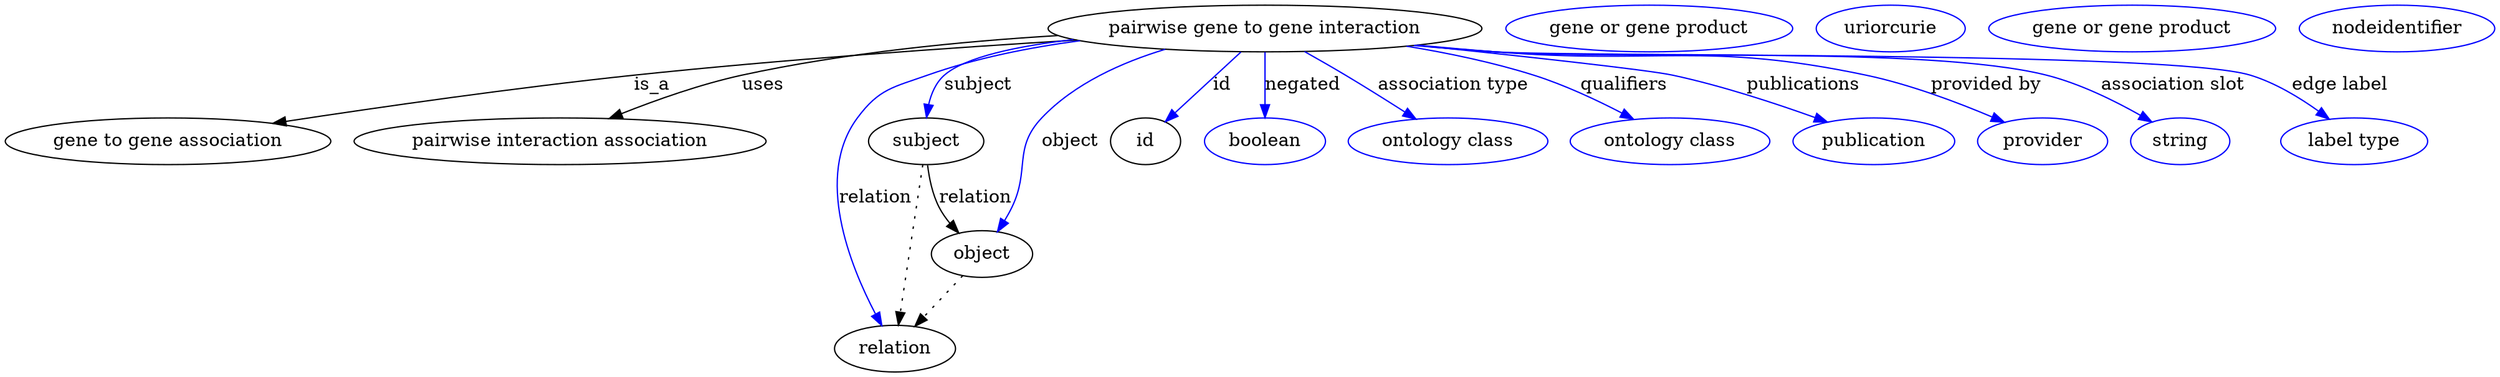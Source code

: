 digraph {
	graph [bb="0,0,1537.5,281"];
	node [label="\N"];
	"pairwise gene to gene interaction"	[height=0.5,
		label="pairwise gene to gene interaction",
		pos="793.3,263",
		width=3.5275];
	"gene to gene association"	[height=0.5,
		pos="96.3,177",
		width=2.675];
	"pairwise gene to gene interaction" -> "gene to gene association"	[label=is_a,
		lp="391.58,220",
		pos="e,159.67,190.58 679.36,255.03 596.15,249.28 480.69,239.97 379.75,227 308.02,217.78 226.75,203.32 169.68,192.49"];
	"pairwise interaction association"	[height=0.5,
		pos="332.3,177",
		width=3.3777];
	"pairwise gene to gene interaction" -> "pairwise interaction association"	[label=uses,
		lp="456.36,220",
		pos="e,362.71,194.43 669.25,258.98 601.79,255 517.4,246.19 444.19,227 419.29,220.47 392.84,209.12 371.91,198.98"];
	subject	[height=0.5,
		pos="560.3,177",
		width=0.97656];
	"pairwise gene to gene interaction" -> subject	[color=blue,
		label=subject,
		lp="598.13,220",
		pos="e,561.95,195.02 682,254.3 638.04,249.16 594.09,240.74 577.65,227 570.95,221.41 566.84,213.05 564.31,204.81",
		style=solid];
	relation	[height=0.5,
		pos="540.3,18",
		width=1.031];
	"pairwise gene to gene interaction" -> relation	[color=blue,
		label=relation,
		lp="524.68,134",
		pos="e,531.32,35.603 680.7,254.66 642.79,249.63 600.86,241.17 564.3,227 540.39,217.73 530.18,216.56 516.3,195 486.56,148.78 509.87,81.6 \
526.77,45.055",
		style=solid];
	object	[height=0.5,
		pos="600.3,91",
		width=0.88096];
	"pairwise gene to gene interaction" -> object	[color=blue,
		label=object,
		lp="657.4,177",
		pos="e,608.87,108.54 730.2,247.38 699.33,237.3 663.8,220.92 640.09,195 618.58,171.48 629.35,156.51 617.3,127 616.05,123.94 614.65,120.76 \
613.22,117.63",
		style=solid];
	id	[height=0.5,
		pos="710.3,177",
		width=0.75];
	"pairwise gene to gene interaction" -> id	[color=blue,
		label=id,
		lp="762.75,220",
		pos="e,724.58,192.46 776.5,245 763.63,231.98 745.78,213.91 731.86,199.82",
		style=solid];
	negated	[color=blue,
		height=0.5,
		label=boolean,
		pos="793.3,177",
		width=1.0584];
	"pairwise gene to gene interaction" -> negated	[color=blue,
		label=negated,
		lp="815.07,220",
		pos="e,793.3,195.1 793.3,244.6 793.3,233.26 793.3,218.23 793.3,205.32",
		style=solid];
	"association type"	[color=blue,
		height=0.5,
		label="ontology class",
		pos="910.3,177",
		width=1.6931];
	"pairwise gene to gene interaction" -> "association type"	[color=blue,
		label="association type",
		lp="904.21,220",
		pos="e,888.13,193.91 816.7,245.2 834.82,232.19 860.08,214.06 879.79,199.91",
		style=solid];
	qualifiers	[color=blue,
		height=0.5,
		label="ontology class",
		pos="1050.3,177",
		width=1.6931];
	"pairwise gene to gene interaction" -> qualifiers	[color=blue,
		label=qualifiers,
		lp="1013.4,220",
		pos="e,1024.3,193.39 872.13,248.87 898.35,243.43 927.45,236.19 953.3,227 974.65,219.41 997.31,208.16 1015.4,198.36",
		style=solid];
	publications	[color=blue,
		height=0.5,
		label=publication,
		pos="1179.3,177",
		width=1.3859];
	"pairwise gene to gene interaction" -> publications	[color=blue,
		label=publications,
		lp="1123.5,220",
		pos="e,1148.3,191.27 883.51,250.29 948.64,241.68 1027.8,230.84 1043.3,227 1076.2,218.87 1112.2,205.7 1138.9,195.06",
		style=solid];
	"provided by"	[color=blue,
		height=0.5,
		label=provider,
		pos="1287.3,177",
		width=1.1129];
	"pairwise gene to gene interaction" -> "provided by"	[color=blue,
		label="provided by",
		lp="1241.9,220",
		pos="e,1261,190.87 882.55,250.15 897.8,248.3 913.49,246.5 928.3,245 1031.6,234.51 1060,250.07 1161.3,227 1192.8,219.82 1226.9,206.18 \
1251.6,195.12",
		style=solid];
	"association slot"	[color=blue,
		height=0.5,
		label=string,
		pos="1375.3,177",
		width=0.8403];
	"pairwise gene to gene interaction" -> "association slot"	[color=blue,
		label="association slot",
		lp="1358.3,220",
		pos="e,1356.1,190.91 881.43,249.95 897.02,248.09 913.12,246.34 928.3,245 1006.1,238.12 1203.9,247.2 1279.3,227 1303.6,220.5 1328.8,207.33 \
1347.3,196.28",
		style=solid];
	"edge label"	[color=blue,
		height=0.5,
		label="label type",
		pos="1484.3,177",
		width=1.2425];
	"pairwise gene to gene interaction" -> "edge label"	[color=blue,
		label="edge label",
		lp="1463.9,220",
		pos="e,1465.6,193.55 880.69,249.86 896.51,247.99 912.88,246.26 928.3,245 1034,236.37 1303.9,257.99 1405.3,227 1424,221.3 1442.6,210.05 \
1457.1,199.77",
		style=solid];
	subject -> relation	[pos="e,542.48,36.08 558.12,158.9 554.67,131.77 547.89,78.614 543.77,46.207",
		style=dotted];
	subject -> object	[label=relation,
		lp="596.68,134",
		pos="e,586.98,107.61 563.76,158.67 566.07,149.04 569.6,137.01 574.54,127 576.37,123.3 578.59,119.58 580.95,116.03"];
	"gene to gene association_subject"	[color=blue,
		height=0.5,
		label="gene or gene product",
		pos="1022.3,263",
		width=2.3474];
	"pairwise gene to gene interaction_relation"	[color=blue,
		height=0.5,
		label=uriorcurie,
		pos="1169.3,263",
		width=1.2492];
	object -> relation	[pos="e,554,35.205 586.98,74.243 579.25,65.088 569.34,53.364 560.64,43.074",
		style=dotted];
	"gene to gene association_object"	[color=blue,
		height=0.5,
		label="gene or gene product",
		pos="1316.3,263",
		width=2.3474];
	association_id	[color=blue,
		height=0.5,
		label=nodeidentifier,
		pos="1478.3,263",
		width=1.6451];
}
